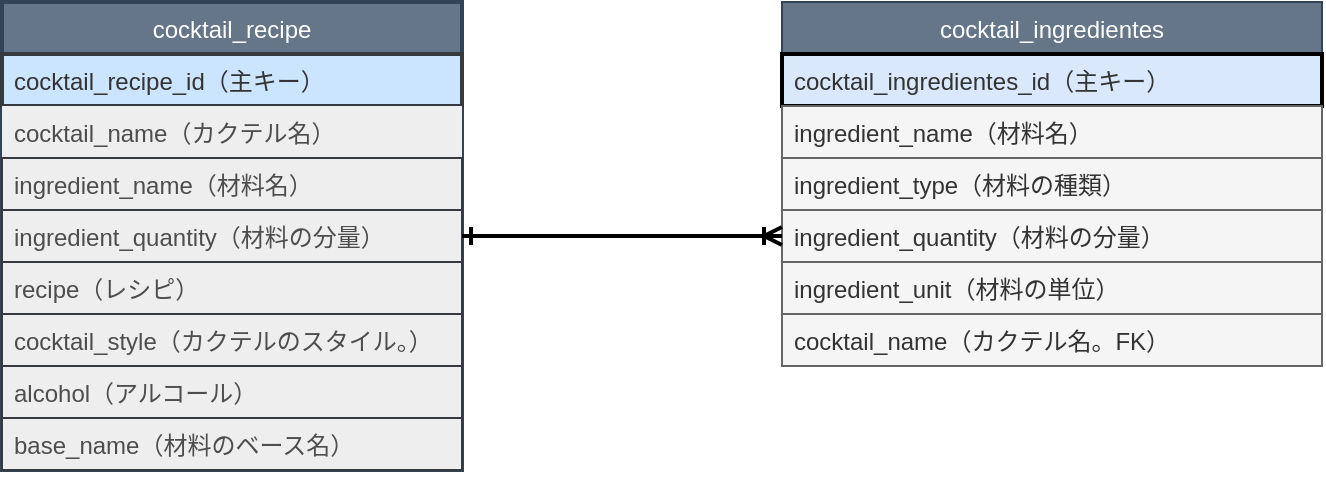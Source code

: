 <mxfile>
    <diagram id="MJq8JCubyENlRuld_tk9" name="ページ1">
        <mxGraphModel dx="534" dy="512" grid="1" gridSize="10" guides="1" tooltips="1" connect="1" arrows="0" fold="1" page="1" pageScale="1" pageWidth="827" pageHeight="1169" math="0" shadow="0">
            <root>
                <mxCell id="0"/>
                <mxCell id="1" parent="0"/>
                <mxCell id="2" value="cocktail_recipe" style="swimlane;fontStyle=0;childLayout=stackLayout;horizontal=1;startSize=26;horizontalStack=0;resizeParent=1;resizeParentMax=0;resizeLast=0;collapsible=1;marginBottom=0;fillColor=#647687;strokeColor=#314354;fontColor=#ffffff;strokeWidth=2;" parent="1" vertex="1">
                    <mxGeometry x="100" y="140" width="230" height="234" as="geometry">
                        <mxRectangle x="100" y="140" width="110" height="26" as="alternateBounds"/>
                    </mxGeometry>
                </mxCell>
                <mxCell id="3" value="cocktail_recipe_id（主キー）" style="text;align=left;verticalAlign=middle;spacingLeft=4;spacingRight=4;overflow=hidden;rotatable=0;points=[[0,0.5],[1,0.5]];portConstraint=eastwest;labelBackgroundColor=none;labelBorderColor=none;fontStyle=0;fillColor=#cce5ff;strokeColor=#36393d;fontColor=#333333;strokeWidth=2;" parent="2" vertex="1">
                    <mxGeometry y="26" width="230" height="26" as="geometry"/>
                </mxCell>
                <mxCell id="24" value="cocktail_name（カクテル名）" style="text;align=left;verticalAlign=middle;spacingLeft=4;spacingRight=4;overflow=hidden;rotatable=0;points=[[0,0.5],[1,0.5]];portConstraint=eastwest;labelBackgroundColor=none;labelBorderColor=none;fontStyle=0;dashed=1;fillColor=#eeeeee;fontColor=#4D4D4D;" vertex="1" parent="2">
                    <mxGeometry y="52" width="230" height="26" as="geometry"/>
                </mxCell>
                <mxCell id="4" value="ingredient_name（材料名）" style="text;align=left;verticalAlign=top;spacingLeft=4;spacingRight=4;overflow=hidden;rotatable=0;points=[[0,0.5],[1,0.5]];portConstraint=eastwest;fillColor=#eeeeee;strokeColor=#36393d;fontColor=#4D4D4D;" parent="2" vertex="1">
                    <mxGeometry y="78" width="230" height="26" as="geometry"/>
                </mxCell>
                <mxCell id="14" value="ingredient_quantity（材料の分量）&#10;&#10;&#10;" style="text;align=left;verticalAlign=top;spacingLeft=4;spacingRight=4;overflow=hidden;rotatable=0;points=[[0,0.5],[1,0.5]];portConstraint=eastwest;fillColor=#eeeeee;strokeColor=#36393d;fontColor=#4D4D4D;" parent="2" vertex="1">
                    <mxGeometry y="104" width="230" height="26" as="geometry"/>
                </mxCell>
                <mxCell id="16" value="recipe（レシピ）" style="text;align=left;verticalAlign=top;spacingLeft=4;spacingRight=4;overflow=hidden;rotatable=0;points=[[0,0.5],[1,0.5]];portConstraint=eastwest;shadow=0;fillColor=#eeeeee;strokeColor=#36393d;fontColor=#4D4D4D;" parent="2" vertex="1">
                    <mxGeometry y="130" width="230" height="26" as="geometry"/>
                </mxCell>
                <mxCell id="18" value="cocktail_style（カクテルのスタイル。）" style="text;align=left;verticalAlign=top;spacingLeft=4;spacingRight=4;overflow=hidden;rotatable=0;points=[[0,0.5],[1,0.5]];portConstraint=eastwest;shadow=0;fillColor=#eeeeee;strokeColor=#36393d;fontColor=#4D4D4D;" parent="2" vertex="1">
                    <mxGeometry y="156" width="230" height="26" as="geometry"/>
                </mxCell>
                <mxCell id="5" value="alcohol（アルコール）" style="text;align=left;verticalAlign=top;spacingLeft=4;spacingRight=4;overflow=hidden;rotatable=0;points=[[0,0.5],[1,0.5]];portConstraint=eastwest;shadow=0;fillColor=#eeeeee;strokeColor=#36393d;fontColor=#4D4D4D;" parent="2" vertex="1">
                    <mxGeometry y="182" width="230" height="26" as="geometry"/>
                </mxCell>
                <mxCell id="17" value="base_name（材料のベース名）" style="text;align=left;verticalAlign=top;spacingLeft=4;spacingRight=4;overflow=hidden;rotatable=0;points=[[0,0.5],[1,0.5]];portConstraint=eastwest;shadow=0;fillColor=#eeeeee;strokeColor=#36393d;fontColor=#4D4D4D;" parent="2" vertex="1">
                    <mxGeometry y="208" width="230" height="26" as="geometry"/>
                </mxCell>
                <mxCell id="8" value="cocktail_ingredientes" style="swimlane;fontStyle=0;childLayout=stackLayout;horizontal=1;startSize=26;horizontalStack=0;resizeParent=1;resizeParentMax=0;resizeLast=0;collapsible=1;marginBottom=0;shadow=0;swimlaneLine=1;fillColor=#647687;strokeColor=#314354;fontColor=#ffffff;" parent="1" vertex="1">
                    <mxGeometry x="490" y="140" width="270" height="182" as="geometry"/>
                </mxCell>
                <mxCell id="9" value="cocktail_ingredientes_id（主キー）" style="text;align=left;verticalAlign=top;spacingLeft=4;spacingRight=4;overflow=hidden;rotatable=0;points=[[0,0.5],[1,0.5]];portConstraint=eastwest;fillColor=#dae8fc;fontColor=#333333;strokeWidth=2;strokeColor=#000000;" parent="8" vertex="1">
                    <mxGeometry y="26" width="270" height="26" as="geometry"/>
                </mxCell>
                <mxCell id="22" value="ingredient_name（材料名）" style="text;align=left;verticalAlign=top;spacingLeft=4;spacingRight=4;overflow=hidden;rotatable=0;points=[[0,0.5],[1,0.5]];portConstraint=eastwest;fillColor=#f5f5f5;strokeColor=#666666;fontColor=#333333;" vertex="1" parent="8">
                    <mxGeometry y="52" width="270" height="26" as="geometry"/>
                </mxCell>
                <mxCell id="10" value="ingredient_type（材料の種類）" style="text;align=left;verticalAlign=top;spacingLeft=4;spacingRight=4;overflow=hidden;rotatable=0;points=[[0,0.5],[1,0.5]];portConstraint=eastwest;fillColor=#f5f5f5;strokeColor=#666666;fontColor=#333333;" parent="8" vertex="1">
                    <mxGeometry y="78" width="270" height="26" as="geometry"/>
                </mxCell>
                <mxCell id="19" value="ingredient_quantity（材料の分量）&#10;&#10;&#10;" style="text;align=left;verticalAlign=top;spacingLeft=4;spacingRight=4;overflow=hidden;rotatable=0;points=[[0,0.5],[1,0.5]];portConstraint=eastwest;fillColor=#f5f5f5;strokeColor=#666666;fontColor=#333333;" parent="8" vertex="1">
                    <mxGeometry y="104" width="270" height="26" as="geometry"/>
                </mxCell>
                <mxCell id="15" value="ingredient_unit（材料の単位）&#10;&#10;&#10;" style="text;align=left;verticalAlign=top;spacingLeft=4;spacingRight=4;overflow=hidden;rotatable=0;points=[[0,0.5],[1,0.5]];portConstraint=eastwest;fillColor=#f5f5f5;strokeColor=#666666;fontColor=#333333;" parent="8" vertex="1">
                    <mxGeometry y="130" width="270" height="26" as="geometry"/>
                </mxCell>
                <mxCell id="11" value="cocktail_name（カクテル名。FK）" style="text;align=left;verticalAlign=top;spacingLeft=4;spacingRight=4;overflow=hidden;rotatable=0;points=[[0,0.5],[1,0.5]];portConstraint=eastwest;fillColor=#f5f5f5;strokeColor=#666666;fontColor=#333333;" parent="8" vertex="1">
                    <mxGeometry y="156" width="270" height="26" as="geometry"/>
                </mxCell>
                <mxCell id="23" style="edgeStyle=orthogonalEdgeStyle;rounded=0;orthogonalLoop=1;jettySize=auto;html=1;entryX=0;entryY=0.5;entryDx=0;entryDy=0;startArrow=ERone;startFill=0;endArrow=ERoneToMany;endFill=0;strokeWidth=2;fillColor=#647687;strokeColor=#000000;" edge="1" parent="1" source="14" target="19">
                    <mxGeometry relative="1" as="geometry"/>
                </mxCell>
            </root>
        </mxGraphModel>
    </diagram>
</mxfile>